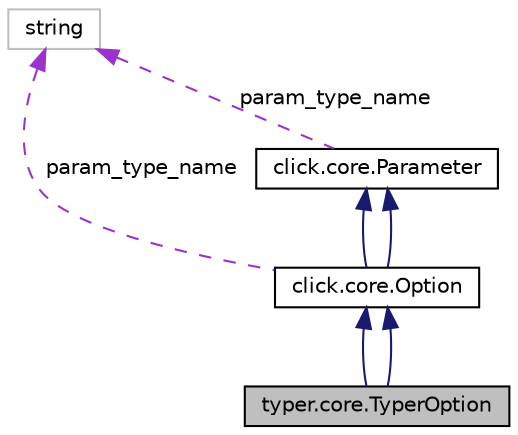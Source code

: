 digraph "typer.core.TyperOption"
{
 // LATEX_PDF_SIZE
  edge [fontname="Helvetica",fontsize="10",labelfontname="Helvetica",labelfontsize="10"];
  node [fontname="Helvetica",fontsize="10",shape=record];
  Node1 [label="typer.core.TyperOption",height=0.2,width=0.4,color="black", fillcolor="grey75", style="filled", fontcolor="black",tooltip=" "];
  Node2 -> Node1 [dir="back",color="midnightblue",fontsize="10",style="solid",fontname="Helvetica"];
  Node2 [label="click.core.Option",height=0.2,width=0.4,color="black", fillcolor="white", style="filled",URL="$classclick_1_1core_1_1Option.html",tooltip=" "];
  Node3 -> Node2 [dir="back",color="midnightblue",fontsize="10",style="solid",fontname="Helvetica"];
  Node3 [label="click.core.Parameter",height=0.2,width=0.4,color="black", fillcolor="white", style="filled",URL="$classclick_1_1core_1_1Parameter.html",tooltip=" "];
  Node4 -> Node3 [dir="back",color="darkorchid3",fontsize="10",style="dashed",label=" param_type_name" ,fontname="Helvetica"];
  Node4 [label="string",height=0.2,width=0.4,color="grey75", fillcolor="white", style="filled",tooltip=" "];
  Node3 -> Node2 [dir="back",color="midnightblue",fontsize="10",style="solid",fontname="Helvetica"];
  Node4 -> Node2 [dir="back",color="darkorchid3",fontsize="10",style="dashed",label=" param_type_name" ,fontname="Helvetica"];
  Node2 -> Node1 [dir="back",color="midnightblue",fontsize="10",style="solid",fontname="Helvetica"];
}
